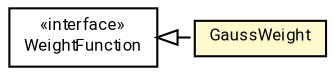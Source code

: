 #!/usr/local/bin/dot
#
# Class diagram 
# Generated by UMLGraph version R5_7_2-60-g0e99a6 (http://www.spinellis.gr/umlgraph/)
#

digraph G {
	graph [fontnames="svg"]
	edge [fontname="Roboto",fontsize=7,labelfontname="Roboto",labelfontsize=7,color="black"];
	node [fontname="Roboto",fontcolor="black",fontsize=8,shape=plaintext,margin=0,width=0,height=0];
	nodesep=0.15;
	ranksep=0.25;
	rankdir=LR;
	// de.lmu.ifi.dbs.elki.math.linearalgebra.pca.weightfunctions.GaussWeight
	c4621233 [label=<<table title="de.lmu.ifi.dbs.elki.math.linearalgebra.pca.weightfunctions.GaussWeight" border="0" cellborder="1" cellspacing="0" cellpadding="2" bgcolor="lemonChiffon" href="GaussWeight.html" target="_parent">
		<tr><td><table border="0" cellspacing="0" cellpadding="1">
		<tr><td align="center" balign="center"> <font face="Roboto">GaussWeight</font> </td></tr>
		</table></td></tr>
		</table>>, URL="GaussWeight.html"];
	// de.lmu.ifi.dbs.elki.math.linearalgebra.pca.weightfunctions.WeightFunction
	c4621237 [label=<<table title="de.lmu.ifi.dbs.elki.math.linearalgebra.pca.weightfunctions.WeightFunction" border="0" cellborder="1" cellspacing="0" cellpadding="2" href="WeightFunction.html" target="_parent">
		<tr><td><table border="0" cellspacing="0" cellpadding="1">
		<tr><td align="center" balign="center"> &#171;interface&#187; </td></tr>
		<tr><td align="center" balign="center"> <font face="Roboto">WeightFunction</font> </td></tr>
		</table></td></tr>
		</table>>, URL="WeightFunction.html"];
	// de.lmu.ifi.dbs.elki.math.linearalgebra.pca.weightfunctions.GaussWeight implements de.lmu.ifi.dbs.elki.math.linearalgebra.pca.weightfunctions.WeightFunction
	c4621237 -> c4621233 [arrowtail=empty,style=dashed,dir=back,weight=9];
}


